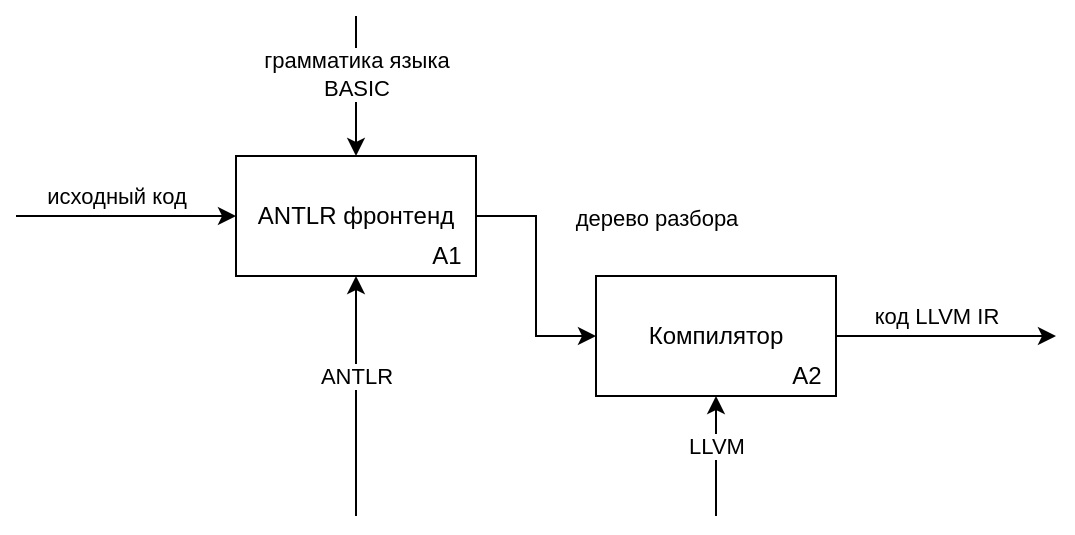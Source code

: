 <mxfile version="20.0.3" type="device"><diagram id="wW_IBAtI2TgBHTnBU77k" name="Page-1"><mxGraphModel dx="813" dy="437" grid="1" gridSize="10" guides="1" tooltips="1" connect="1" arrows="1" fold="1" page="1" pageScale="1" pageWidth="827" pageHeight="1169" math="0" shadow="0"><root><mxCell id="0"/><mxCell id="1" parent="0"/><mxCell id="DChv2DxtjiAzC5NsQlVd-1" value="Компилятор" style="rounded=0;whiteSpace=wrap;html=1;" parent="1" vertex="1"><mxGeometry x="340" y="360" width="120" height="60" as="geometry"/></mxCell><mxCell id="DChv2DxtjiAzC5NsQlVd-2" value="" style="endArrow=classic;html=1;rounded=0;entryX=0;entryY=0.5;entryDx=0;entryDy=0;exitX=1;exitY=0.5;exitDx=0;exitDy=0;edgeStyle=orthogonalEdgeStyle;" parent="1" source="kYiAO5FpuhKy6INDiTrq-1" target="DChv2DxtjiAzC5NsQlVd-1" edge="1"><mxGeometry width="50" height="50" relative="1" as="geometry"><mxPoint x="240" y="400" as="sourcePoint"/><mxPoint x="340" y="390" as="targetPoint"/></mxGeometry></mxCell><mxCell id="DChv2DxtjiAzC5NsQlVd-3" value="дерево разбора" style="edgeLabel;html=1;align=center;verticalAlign=middle;resizable=0;points=[];" parent="DChv2DxtjiAzC5NsQlVd-2" vertex="1" connectable="0"><mxGeometry x="-0.354" relative="1" as="geometry"><mxPoint x="60" y="-8" as="offset"/></mxGeometry></mxCell><mxCell id="DChv2DxtjiAzC5NsQlVd-4" value="" style="endArrow=classic;html=1;rounded=0;exitX=1;exitY=0.5;exitDx=0;exitDy=0;" parent="1" source="DChv2DxtjiAzC5NsQlVd-1" edge="1"><mxGeometry width="50" height="50" relative="1" as="geometry"><mxPoint x="480" y="410" as="sourcePoint"/><mxPoint x="570" y="390" as="targetPoint"/></mxGeometry></mxCell><mxCell id="DChv2DxtjiAzC5NsQlVd-5" value="код LLVM IR" style="edgeLabel;html=1;align=center;verticalAlign=middle;resizable=0;points=[];" parent="DChv2DxtjiAzC5NsQlVd-4" vertex="1" connectable="0"><mxGeometry x="-0.354" relative="1" as="geometry"><mxPoint x="14" y="-10" as="offset"/></mxGeometry></mxCell><mxCell id="DChv2DxtjiAzC5NsQlVd-6" value="" style="endArrow=classic;html=1;rounded=0;entryX=0.5;entryY=1;entryDx=0;entryDy=0;" parent="1" target="kYiAO5FpuhKy6INDiTrq-1" edge="1"><mxGeometry width="50" height="50" relative="1" as="geometry"><mxPoint x="220" y="480" as="sourcePoint"/><mxPoint x="410" y="480" as="targetPoint"/></mxGeometry></mxCell><mxCell id="DChv2DxtjiAzC5NsQlVd-7" value="ANTLR" style="edgeLabel;html=1;align=center;verticalAlign=middle;resizable=0;points=[];" parent="DChv2DxtjiAzC5NsQlVd-6" vertex="1" connectable="0"><mxGeometry x="0.17" y="-2" relative="1" as="geometry"><mxPoint x="-2" as="offset"/></mxGeometry></mxCell><mxCell id="DChv2DxtjiAzC5NsQlVd-8" value="" style="endArrow=classic;html=1;rounded=0;entryX=0.5;entryY=1;entryDx=0;entryDy=0;" parent="1" target="DChv2DxtjiAzC5NsQlVd-1" edge="1"><mxGeometry width="50" height="50" relative="1" as="geometry"><mxPoint x="400" y="480" as="sourcePoint"/><mxPoint x="390" y="440" as="targetPoint"/></mxGeometry></mxCell><mxCell id="DChv2DxtjiAzC5NsQlVd-9" value="LLVM" style="edgeLabel;html=1;align=center;verticalAlign=middle;resizable=0;points=[];" parent="DChv2DxtjiAzC5NsQlVd-8" vertex="1" connectable="0"><mxGeometry x="0.17" y="-2" relative="1" as="geometry"><mxPoint x="-2" as="offset"/></mxGeometry></mxCell><mxCell id="DChv2DxtjiAzC5NsQlVd-10" value="" style="endArrow=classic;html=1;rounded=0;entryX=0.5;entryY=0;entryDx=0;entryDy=0;" parent="1" target="kYiAO5FpuhKy6INDiTrq-1" edge="1"><mxGeometry width="50" height="50" relative="1" as="geometry"><mxPoint x="220" y="230" as="sourcePoint"/><mxPoint x="390" y="440" as="targetPoint"/></mxGeometry></mxCell><mxCell id="DChv2DxtjiAzC5NsQlVd-11" value="грамматика языка&lt;br&gt;BASIC" style="edgeLabel;html=1;align=center;verticalAlign=middle;resizable=0;points=[];" parent="DChv2DxtjiAzC5NsQlVd-10" vertex="1" connectable="0"><mxGeometry x="0.17" y="-2" relative="1" as="geometry"><mxPoint x="2" y="-12" as="offset"/></mxGeometry></mxCell><mxCell id="DChv2DxtjiAzC5NsQlVd-12" value="A2" style="text;html=1;align=center;verticalAlign=middle;resizable=0;points=[];autosize=1;strokeColor=none;fillColor=none;" parent="1" vertex="1"><mxGeometry x="430" y="400" width="30" height="20" as="geometry"/></mxCell><mxCell id="kYiAO5FpuhKy6INDiTrq-1" value="ANTLR фронтенд" style="rounded=0;whiteSpace=wrap;html=1;" parent="1" vertex="1"><mxGeometry x="160" y="300" width="120" height="60" as="geometry"/></mxCell><mxCell id="kYiAO5FpuhKy6INDiTrq-2" value="" style="endArrow=classic;html=1;rounded=0;entryX=0;entryY=0.5;entryDx=0;entryDy=0;" parent="1" target="kYiAO5FpuhKy6INDiTrq-1" edge="1"><mxGeometry width="50" height="50" relative="1" as="geometry"><mxPoint x="50" y="330" as="sourcePoint"/><mxPoint x="160" y="335.1" as="targetPoint"/></mxGeometry></mxCell><mxCell id="kYiAO5FpuhKy6INDiTrq-3" value="исходный код" style="edgeLabel;html=1;align=center;verticalAlign=middle;resizable=0;points=[];" parent="kYiAO5FpuhKy6INDiTrq-2" vertex="1" connectable="0"><mxGeometry x="-0.354" relative="1" as="geometry"><mxPoint x="14" y="-10" as="offset"/></mxGeometry></mxCell><mxCell id="RL0vH9fmXXBrcm4GaSd2-1" value="A1" style="text;html=1;align=center;verticalAlign=middle;resizable=0;points=[];autosize=1;strokeColor=none;fillColor=none;" vertex="1" parent="1"><mxGeometry x="245" y="335" width="40" height="30" as="geometry"/></mxCell></root></mxGraphModel></diagram></mxfile>